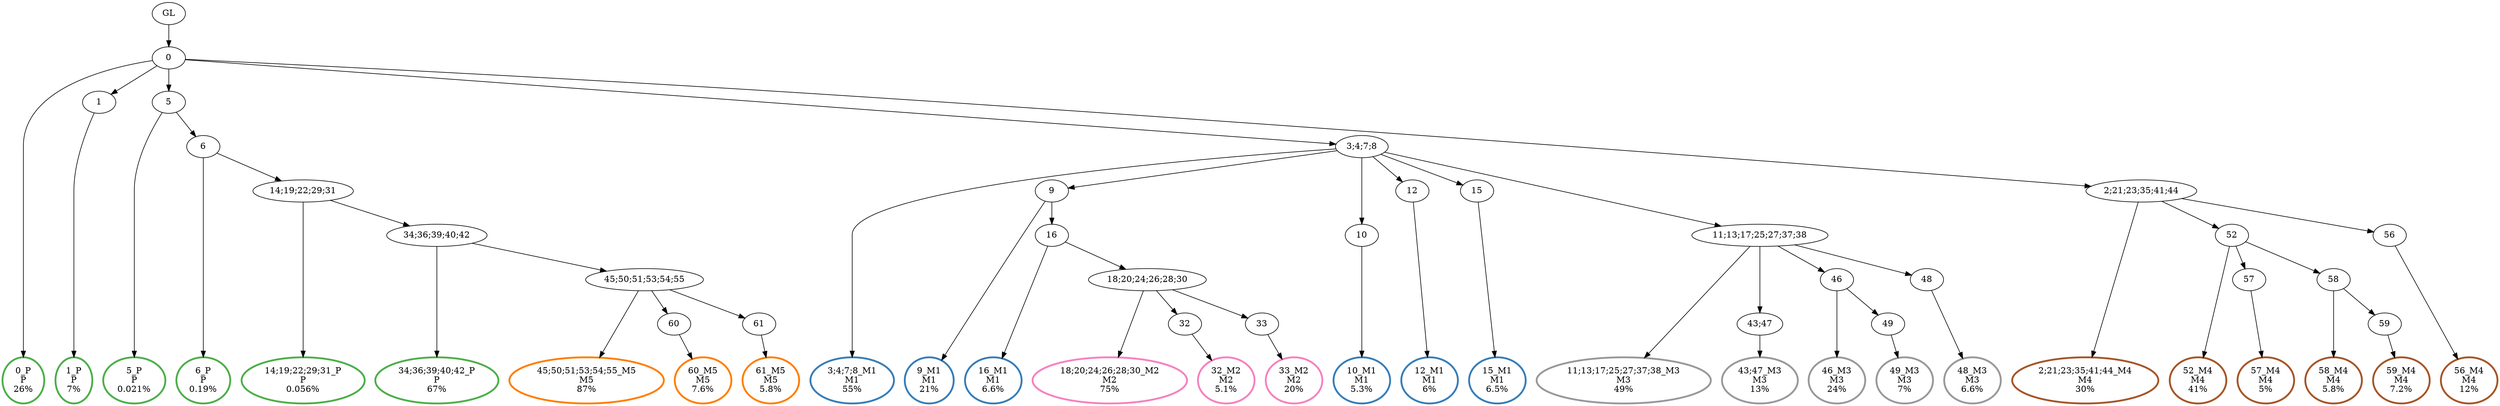 digraph T {
	{
		rank=same
		56 [penwidth=3,colorscheme=set19,color=3,label="0_P\nP\n26%"]
		54 [penwidth=3,colorscheme=set19,color=3,label="1_P\nP\n7%"]
		52 [penwidth=3,colorscheme=set19,color=3,label="5_P\nP\n0.021%"]
		50 [penwidth=3,colorscheme=set19,color=3,label="6_P\nP\n0.19%"]
		48 [penwidth=3,colorscheme=set19,color=3,label="14;19;22;29;31_P\nP\n0.056%"]
		46 [penwidth=3,colorscheme=set19,color=3,label="34;36;39;40;42_P\nP\n67%"]
		44 [penwidth=3,colorscheme=set19,color=2,label="3;4;7;8_M1\nM1\n55%"]
		42 [penwidth=3,colorscheme=set19,color=2,label="9_M1\nM1\n21%"]
		40 [penwidth=3,colorscheme=set19,color=2,label="16_M1\nM1\n6.6%"]
		38 [penwidth=3,colorscheme=set19,color=2,label="10_M1\nM1\n5.3%"]
		36 [penwidth=3,colorscheme=set19,color=2,label="12_M1\nM1\n6%"]
		34 [penwidth=3,colorscheme=set19,color=2,label="15_M1\nM1\n6.5%"]
		32 [penwidth=3,colorscheme=set19,color=8,label="18;20;24;26;28;30_M2\nM2\n75%"]
		30 [penwidth=3,colorscheme=set19,color=8,label="32_M2\nM2\n5.1%"]
		28 [penwidth=3,colorscheme=set19,color=8,label="33_M2\nM2\n20%"]
		26 [penwidth=3,colorscheme=set19,color=9,label="11;13;17;25;27;37;38_M3\nM3\n49%"]
		24 [penwidth=3,colorscheme=set19,color=9,label="43;47_M3\nM3\n13%"]
		22 [penwidth=3,colorscheme=set19,color=9,label="46_M3\nM3\n24%"]
		20 [penwidth=3,colorscheme=set19,color=9,label="49_M3\nM3\n7%"]
		18 [penwidth=3,colorscheme=set19,color=9,label="48_M3\nM3\n6.6%"]
		16 [penwidth=3,colorscheme=set19,color=7,label="2;21;23;35;41;44_M4\nM4\n30%"]
		14 [penwidth=3,colorscheme=set19,color=7,label="52_M4\nM4\n41%"]
		12 [penwidth=3,colorscheme=set19,color=7,label="57_M4\nM4\n5%"]
		10 [penwidth=3,colorscheme=set19,color=7,label="58_M4\nM4\n5.8%"]
		8 [penwidth=3,colorscheme=set19,color=7,label="59_M4\nM4\n7.2%"]
		6 [penwidth=3,colorscheme=set19,color=7,label="56_M4\nM4\n12%"]
		4 [penwidth=3,colorscheme=set19,color=5,label="45;50;51;53;54;55_M5\nM5\n87%"]
		2 [penwidth=3,colorscheme=set19,color=5,label="60_M5\nM5\n7.6%"]
		0 [penwidth=3,colorscheme=set19,color=5,label="61_M5\nM5\n5.8%"]
	}
	58 [label="GL"]
	57 [label="0"]
	55 [label="1"]
	53 [label="5"]
	51 [label="6"]
	49 [label="14;19;22;29;31"]
	47 [label="34;36;39;40;42"]
	45 [label="3;4;7;8"]
	43 [label="9"]
	41 [label="16"]
	39 [label="10"]
	37 [label="12"]
	35 [label="15"]
	33 [label="18;20;24;26;28;30"]
	31 [label="32"]
	29 [label="33"]
	27 [label="11;13;17;25;27;37;38"]
	25 [label="43;47"]
	23 [label="46"]
	21 [label="49"]
	19 [label="48"]
	17 [label="2;21;23;35;41;44"]
	15 [label="52"]
	13 [label="57"]
	11 [label="58"]
	9 [label="59"]
	7 [label="56"]
	5 [label="45;50;51;53;54;55"]
	3 [label="60"]
	1 [label="61"]
	58 -> 57
	57 -> 56
	57 -> 55
	57 -> 53
	57 -> 45
	57 -> 17
	55 -> 54
	53 -> 52
	53 -> 51
	51 -> 50
	51 -> 49
	49 -> 48
	49 -> 47
	47 -> 46
	47 -> 5
	45 -> 44
	45 -> 43
	45 -> 39
	45 -> 37
	45 -> 35
	45 -> 27
	43 -> 42
	43 -> 41
	41 -> 40
	41 -> 33
	39 -> 38
	37 -> 36
	35 -> 34
	33 -> 32
	33 -> 31
	33 -> 29
	31 -> 30
	29 -> 28
	27 -> 26
	27 -> 25
	27 -> 23
	27 -> 19
	25 -> 24
	23 -> 22
	23 -> 21
	21 -> 20
	19 -> 18
	17 -> 16
	17 -> 15
	17 -> 7
	15 -> 14
	15 -> 13
	15 -> 11
	13 -> 12
	11 -> 10
	11 -> 9
	9 -> 8
	7 -> 6
	5 -> 4
	5 -> 3
	5 -> 1
	3 -> 2
	1 -> 0
}
